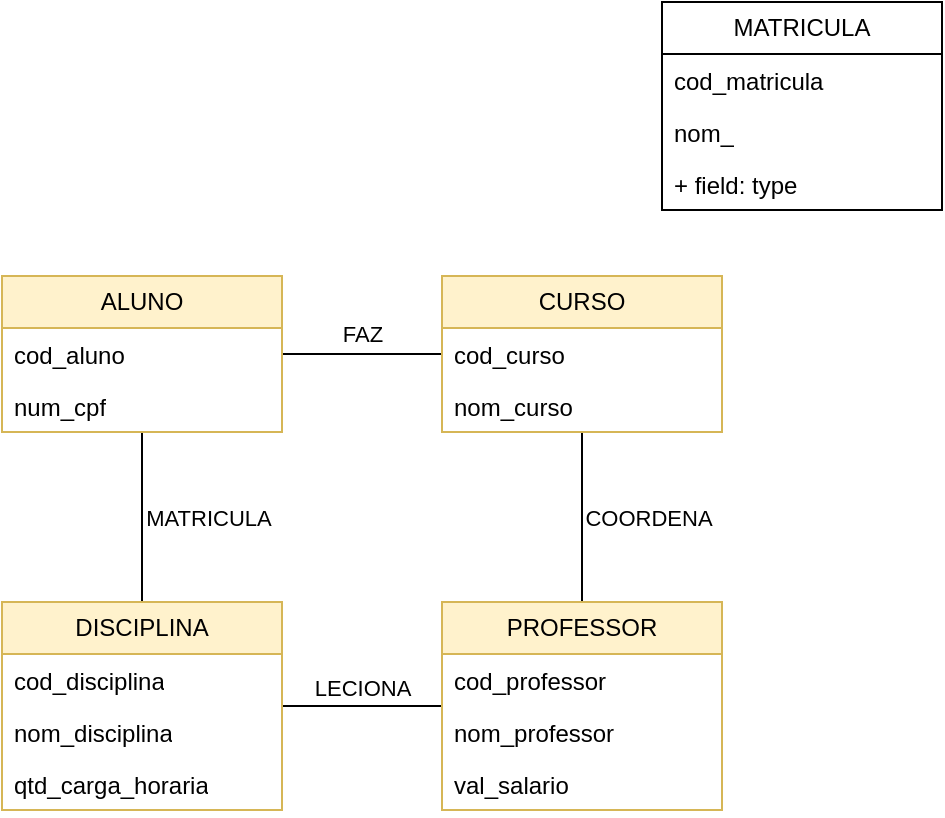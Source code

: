 <mxfile version="21.6.9" type="github">
  <diagram name="Página-1" id="C2qhlDqRPUhF-mtVejrP">
    <mxGraphModel dx="794" dy="1534" grid="1" gridSize="10" guides="1" tooltips="1" connect="1" arrows="1" fold="1" page="0" pageScale="1" pageWidth="827" pageHeight="1169" math="0" shadow="0">
      <root>
        <mxCell id="0" />
        <mxCell id="1" parent="0" />
        <mxCell id="I0er0lBhOSjS7gV3siXm-20" value="" style="endArrow=none;html=1;rounded=0;" edge="1" parent="1" source="I0er0lBhOSjS7gV3siXm-61" target="I0er0lBhOSjS7gV3siXm-53">
          <mxGeometry width="50" height="50" relative="1" as="geometry">
            <mxPoint x="241" y="-323.668" as="sourcePoint" />
            <mxPoint x="320" y="-341.333" as="targetPoint" />
          </mxGeometry>
        </mxCell>
        <mxCell id="I0er0lBhOSjS7gV3siXm-49" value="FAZ&lt;br&gt;" style="edgeLabel;html=1;align=center;verticalAlign=middle;resizable=0;points=[];" vertex="1" connectable="0" parent="I0er0lBhOSjS7gV3siXm-20">
          <mxGeometry x="-0.05" y="-2" relative="1" as="geometry">
            <mxPoint x="2" y="-12" as="offset" />
          </mxGeometry>
        </mxCell>
        <mxCell id="I0er0lBhOSjS7gV3siXm-46" value="" style="endArrow=none;html=1;rounded=0;" edge="1" parent="1" source="I0er0lBhOSjS7gV3siXm-65" target="I0er0lBhOSjS7gV3siXm-61">
          <mxGeometry width="50" height="50" relative="1" as="geometry">
            <mxPoint x="160" y="-200" as="sourcePoint" />
            <mxPoint x="160.343" y="-267" as="targetPoint" />
          </mxGeometry>
        </mxCell>
        <mxCell id="I0er0lBhOSjS7gV3siXm-50" value="MATRICULA&lt;br&gt;" style="edgeLabel;html=1;align=center;verticalAlign=middle;resizable=0;points=[];" vertex="1" connectable="0" parent="I0er0lBhOSjS7gV3siXm-46">
          <mxGeometry x="0.029" y="1" relative="1" as="geometry">
            <mxPoint x="34" y="1" as="offset" />
          </mxGeometry>
        </mxCell>
        <mxCell id="I0er0lBhOSjS7gV3siXm-47" value="" style="endArrow=none;html=1;rounded=0;" edge="1" parent="1" source="I0er0lBhOSjS7gV3siXm-65" target="I0er0lBhOSjS7gV3siXm-69">
          <mxGeometry width="50" height="50" relative="1" as="geometry">
            <mxPoint x="240" y="-144" as="sourcePoint" />
            <mxPoint x="320" y="-145.391" as="targetPoint" />
          </mxGeometry>
        </mxCell>
        <mxCell id="I0er0lBhOSjS7gV3siXm-51" value="LECIONA&lt;br&gt;" style="edgeLabel;html=1;align=center;verticalAlign=middle;resizable=0;points=[];" vertex="1" connectable="0" parent="I0er0lBhOSjS7gV3siXm-47">
          <mxGeometry y="-1" relative="1" as="geometry">
            <mxPoint y="-10" as="offset" />
          </mxGeometry>
        </mxCell>
        <mxCell id="I0er0lBhOSjS7gV3siXm-48" value="" style="endArrow=none;html=1;rounded=0;" edge="1" parent="1" source="I0er0lBhOSjS7gV3siXm-69" target="I0er0lBhOSjS7gV3siXm-53">
          <mxGeometry width="50" height="50" relative="1" as="geometry">
            <mxPoint x="400" y="-200" as="sourcePoint" />
            <mxPoint x="400" y="-333" as="targetPoint" />
          </mxGeometry>
        </mxCell>
        <mxCell id="I0er0lBhOSjS7gV3siXm-52" value="COORDENA" style="edgeLabel;html=1;align=center;verticalAlign=middle;resizable=0;points=[];" vertex="1" connectable="0" parent="I0er0lBhOSjS7gV3siXm-48">
          <mxGeometry x="-0.086" y="-2" relative="1" as="geometry">
            <mxPoint x="31" y="-3" as="offset" />
          </mxGeometry>
        </mxCell>
        <mxCell id="I0er0lBhOSjS7gV3siXm-53" value="CURSO" style="swimlane;fontStyle=0;childLayout=stackLayout;horizontal=1;startSize=26;fillColor=#fff2cc;horizontalStack=0;resizeParent=1;resizeParentMax=0;resizeLast=0;collapsible=1;marginBottom=0;whiteSpace=wrap;html=1;strokeColor=#d6b656;" vertex="1" parent="1">
          <mxGeometry x="320" y="-363" width="140" height="78" as="geometry" />
        </mxCell>
        <mxCell id="I0er0lBhOSjS7gV3siXm-7" value="cod_curso" style="text;strokeColor=none;fillColor=none;align=left;verticalAlign=top;spacingLeft=4;spacingRight=4;overflow=hidden;rotatable=0;points=[[0,0.5],[1,0.5]];portConstraint=eastwest;whiteSpace=wrap;html=1;" vertex="1" parent="I0er0lBhOSjS7gV3siXm-53">
          <mxGeometry y="26" width="140" height="26" as="geometry" />
        </mxCell>
        <mxCell id="I0er0lBhOSjS7gV3siXm-9" value="nom_curso" style="text;strokeColor=none;fillColor=none;align=left;verticalAlign=top;spacingLeft=4;spacingRight=4;overflow=hidden;rotatable=0;points=[[0,0.5],[1,0.5]];portConstraint=eastwest;whiteSpace=wrap;html=1;" vertex="1" parent="I0er0lBhOSjS7gV3siXm-53">
          <mxGeometry y="52" width="140" height="26" as="geometry" />
        </mxCell>
        <mxCell id="I0er0lBhOSjS7gV3siXm-61" value="ALUNO" style="swimlane;fontStyle=0;childLayout=stackLayout;horizontal=1;startSize=26;fillColor=#fff2cc;horizontalStack=0;resizeParent=1;resizeParentMax=0;resizeLast=0;collapsible=1;marginBottom=0;whiteSpace=wrap;html=1;strokeColor=#d6b656;" vertex="1" parent="1">
          <mxGeometry x="100" y="-363" width="140" height="78" as="geometry" />
        </mxCell>
        <mxCell id="I0er0lBhOSjS7gV3siXm-62" value="cod_aluno" style="text;strokeColor=none;fillColor=none;align=left;verticalAlign=top;spacingLeft=4;spacingRight=4;overflow=hidden;rotatable=0;points=[[0,0.5],[1,0.5]];portConstraint=eastwest;whiteSpace=wrap;html=1;" vertex="1" parent="I0er0lBhOSjS7gV3siXm-61">
          <mxGeometry y="26" width="140" height="26" as="geometry" />
        </mxCell>
        <mxCell id="I0er0lBhOSjS7gV3siXm-63" value="num_cpf" style="text;strokeColor=none;fillColor=none;align=left;verticalAlign=top;spacingLeft=4;spacingRight=4;overflow=hidden;rotatable=0;points=[[0,0.5],[1,0.5]];portConstraint=eastwest;whiteSpace=wrap;html=1;" vertex="1" parent="I0er0lBhOSjS7gV3siXm-61">
          <mxGeometry y="52" width="140" height="26" as="geometry" />
        </mxCell>
        <mxCell id="I0er0lBhOSjS7gV3siXm-65" value="DISCIPLINA" style="swimlane;fontStyle=0;childLayout=stackLayout;horizontal=1;startSize=26;fillColor=#fff2cc;horizontalStack=0;resizeParent=1;resizeParentMax=0;resizeLast=0;collapsible=1;marginBottom=0;whiteSpace=wrap;html=1;strokeColor=#d6b656;" vertex="1" parent="1">
          <mxGeometry x="100" y="-200" width="140" height="104" as="geometry" />
        </mxCell>
        <mxCell id="I0er0lBhOSjS7gV3siXm-66" value="cod_disciplina" style="text;strokeColor=none;fillColor=none;align=left;verticalAlign=top;spacingLeft=4;spacingRight=4;overflow=hidden;rotatable=0;points=[[0,0.5],[1,0.5]];portConstraint=eastwest;whiteSpace=wrap;html=1;" vertex="1" parent="I0er0lBhOSjS7gV3siXm-65">
          <mxGeometry y="26" width="140" height="26" as="geometry" />
        </mxCell>
        <mxCell id="I0er0lBhOSjS7gV3siXm-67" value="nom_disciplina" style="text;strokeColor=none;fillColor=none;align=left;verticalAlign=top;spacingLeft=4;spacingRight=4;overflow=hidden;rotatable=0;points=[[0,0.5],[1,0.5]];portConstraint=eastwest;whiteSpace=wrap;html=1;" vertex="1" parent="I0er0lBhOSjS7gV3siXm-65">
          <mxGeometry y="52" width="140" height="26" as="geometry" />
        </mxCell>
        <mxCell id="I0er0lBhOSjS7gV3siXm-68" value="qtd_carga_horaria" style="text;strokeColor=none;fillColor=none;align=left;verticalAlign=top;spacingLeft=4;spacingRight=4;overflow=hidden;rotatable=0;points=[[0,0.5],[1,0.5]];portConstraint=eastwest;whiteSpace=wrap;html=1;" vertex="1" parent="I0er0lBhOSjS7gV3siXm-65">
          <mxGeometry y="78" width="140" height="26" as="geometry" />
        </mxCell>
        <mxCell id="I0er0lBhOSjS7gV3siXm-69" value="PROFESSOR" style="swimlane;fontStyle=0;childLayout=stackLayout;horizontal=1;startSize=26;fillColor=#fff2cc;horizontalStack=0;resizeParent=1;resizeParentMax=0;resizeLast=0;collapsible=1;marginBottom=0;whiteSpace=wrap;html=1;strokeColor=#d6b656;" vertex="1" parent="1">
          <mxGeometry x="320" y="-200" width="140" height="104" as="geometry" />
        </mxCell>
        <mxCell id="I0er0lBhOSjS7gV3siXm-70" value="cod_professor" style="text;strokeColor=none;fillColor=none;align=left;verticalAlign=top;spacingLeft=4;spacingRight=4;overflow=hidden;rotatable=0;points=[[0,0.5],[1,0.5]];portConstraint=eastwest;whiteSpace=wrap;html=1;" vertex="1" parent="I0er0lBhOSjS7gV3siXm-69">
          <mxGeometry y="26" width="140" height="26" as="geometry" />
        </mxCell>
        <mxCell id="I0er0lBhOSjS7gV3siXm-71" value="nom_professor" style="text;strokeColor=none;fillColor=none;align=left;verticalAlign=top;spacingLeft=4;spacingRight=4;overflow=hidden;rotatable=0;points=[[0,0.5],[1,0.5]];portConstraint=eastwest;whiteSpace=wrap;html=1;" vertex="1" parent="I0er0lBhOSjS7gV3siXm-69">
          <mxGeometry y="52" width="140" height="26" as="geometry" />
        </mxCell>
        <mxCell id="I0er0lBhOSjS7gV3siXm-72" value="val_salario" style="text;strokeColor=none;fillColor=none;align=left;verticalAlign=top;spacingLeft=4;spacingRight=4;overflow=hidden;rotatable=0;points=[[0,0.5],[1,0.5]];portConstraint=eastwest;whiteSpace=wrap;html=1;" vertex="1" parent="I0er0lBhOSjS7gV3siXm-69">
          <mxGeometry y="78" width="140" height="26" as="geometry" />
        </mxCell>
        <mxCell id="I0er0lBhOSjS7gV3siXm-73" value="MATRICULA" style="swimlane;fontStyle=0;childLayout=stackLayout;horizontal=1;startSize=26;fillColor=none;horizontalStack=0;resizeParent=1;resizeParentMax=0;resizeLast=0;collapsible=1;marginBottom=0;whiteSpace=wrap;html=1;" vertex="1" parent="1">
          <mxGeometry x="430" y="-500" width="140" height="104" as="geometry" />
        </mxCell>
        <mxCell id="I0er0lBhOSjS7gV3siXm-74" value="cod_matricula" style="text;strokeColor=none;fillColor=none;align=left;verticalAlign=top;spacingLeft=4;spacingRight=4;overflow=hidden;rotatable=0;points=[[0,0.5],[1,0.5]];portConstraint=eastwest;whiteSpace=wrap;html=1;" vertex="1" parent="I0er0lBhOSjS7gV3siXm-73">
          <mxGeometry y="26" width="140" height="26" as="geometry" />
        </mxCell>
        <mxCell id="I0er0lBhOSjS7gV3siXm-75" value="nom_" style="text;strokeColor=none;fillColor=none;align=left;verticalAlign=top;spacingLeft=4;spacingRight=4;overflow=hidden;rotatable=0;points=[[0,0.5],[1,0.5]];portConstraint=eastwest;whiteSpace=wrap;html=1;" vertex="1" parent="I0er0lBhOSjS7gV3siXm-73">
          <mxGeometry y="52" width="140" height="26" as="geometry" />
        </mxCell>
        <mxCell id="I0er0lBhOSjS7gV3siXm-76" value="+ field: type" style="text;strokeColor=none;fillColor=none;align=left;verticalAlign=top;spacingLeft=4;spacingRight=4;overflow=hidden;rotatable=0;points=[[0,0.5],[1,0.5]];portConstraint=eastwest;whiteSpace=wrap;html=1;" vertex="1" parent="I0er0lBhOSjS7gV3siXm-73">
          <mxGeometry y="78" width="140" height="26" as="geometry" />
        </mxCell>
      </root>
    </mxGraphModel>
  </diagram>
</mxfile>
